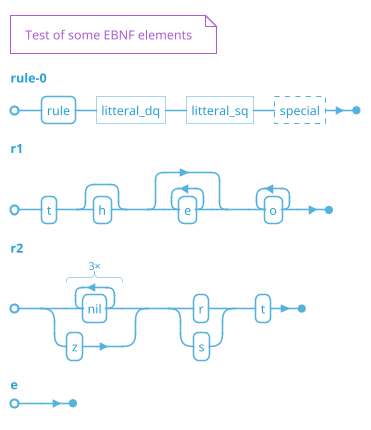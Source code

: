 ' Do not edit
' Theme Gallery
' autogenerated by script
'
@startebnf
!theme cyborg-outline
(* Test of some EBNF elements *)
rule-0 = rule, "litteral_dq", 'litteral_sq', ?special?;
r1 = t, [h], {e}, {o}-;
r2 =(3 * nil | z), (r | s), t;
e = ;
@endebnf
